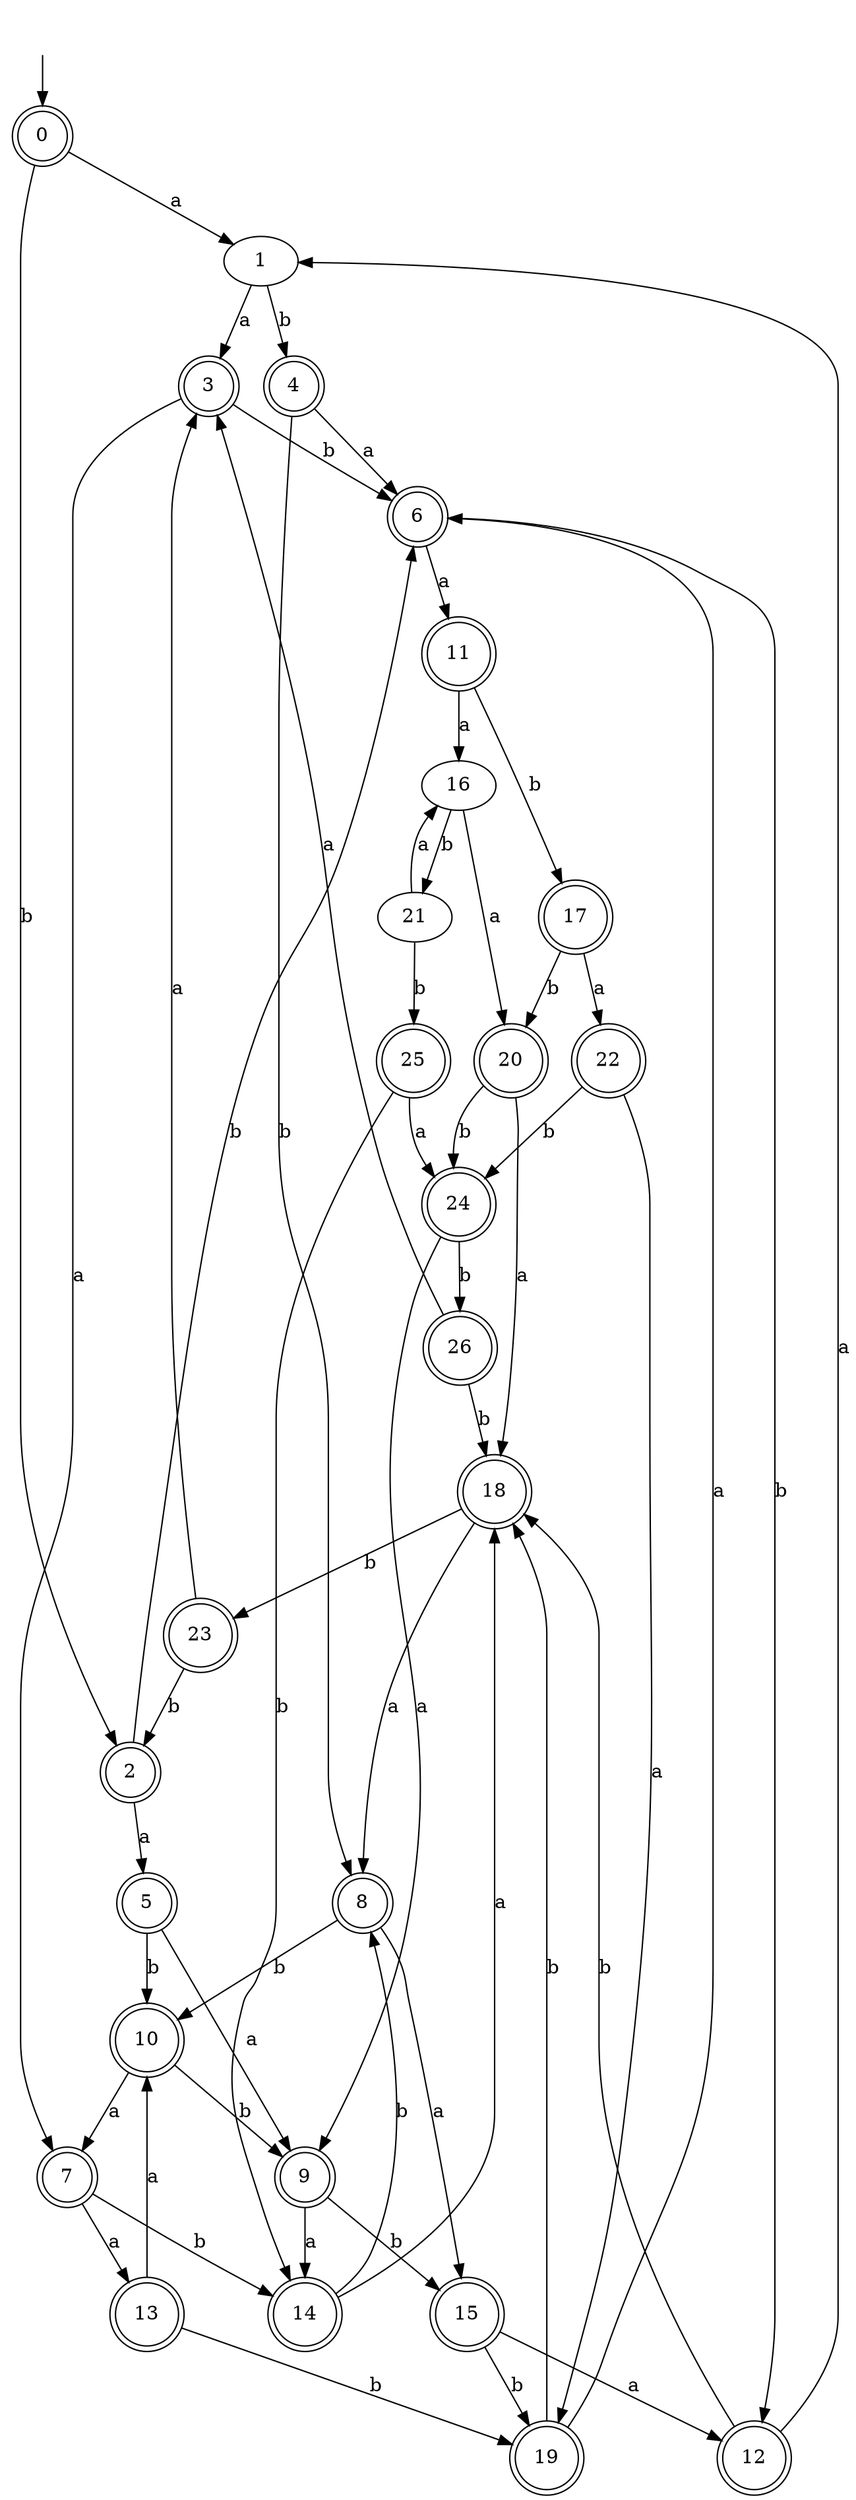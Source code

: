digraph RandomDFA {
  __start0 [label="", shape=none];
  __start0 -> 0 [label=""];
  0 [shape=circle] [shape=doublecircle]
  0 -> 1 [label="a"]
  0 -> 2 [label="b"]
  1
  1 -> 3 [label="a"]
  1 -> 4 [label="b"]
  2 [shape=doublecircle]
  2 -> 5 [label="a"]
  2 -> 6 [label="b"]
  3 [shape=doublecircle]
  3 -> 7 [label="a"]
  3 -> 6 [label="b"]
  4 [shape=doublecircle]
  4 -> 6 [label="a"]
  4 -> 8 [label="b"]
  5 [shape=doublecircle]
  5 -> 9 [label="a"]
  5 -> 10 [label="b"]
  6 [shape=doublecircle]
  6 -> 11 [label="a"]
  6 -> 12 [label="b"]
  7 [shape=doublecircle]
  7 -> 13 [label="a"]
  7 -> 14 [label="b"]
  8 [shape=doublecircle]
  8 -> 15 [label="a"]
  8 -> 10 [label="b"]
  9 [shape=doublecircle]
  9 -> 14 [label="a"]
  9 -> 15 [label="b"]
  10 [shape=doublecircle]
  10 -> 7 [label="a"]
  10 -> 9 [label="b"]
  11 [shape=doublecircle]
  11 -> 16 [label="a"]
  11 -> 17 [label="b"]
  12 [shape=doublecircle]
  12 -> 1 [label="a"]
  12 -> 18 [label="b"]
  13 [shape=doublecircle]
  13 -> 10 [label="a"]
  13 -> 19 [label="b"]
  14 [shape=doublecircle]
  14 -> 18 [label="a"]
  14 -> 8 [label="b"]
  15 [shape=doublecircle]
  15 -> 12 [label="a"]
  15 -> 19 [label="b"]
  16
  16 -> 20 [label="a"]
  16 -> 21 [label="b"]
  17 [shape=doublecircle]
  17 -> 22 [label="a"]
  17 -> 20 [label="b"]
  18 [shape=doublecircle]
  18 -> 8 [label="a"]
  18 -> 23 [label="b"]
  19 [shape=doublecircle]
  19 -> 6 [label="a"]
  19 -> 18 [label="b"]
  20 [shape=doublecircle]
  20 -> 18 [label="a"]
  20 -> 24 [label="b"]
  21
  21 -> 16 [label="a"]
  21 -> 25 [label="b"]
  22 [shape=doublecircle]
  22 -> 19 [label="a"]
  22 -> 24 [label="b"]
  23 [shape=doublecircle]
  23 -> 3 [label="a"]
  23 -> 2 [label="b"]
  24 [shape=doublecircle]
  24 -> 9 [label="a"]
  24 -> 26 [label="b"]
  25 [shape=doublecircle]
  25 -> 24 [label="a"]
  25 -> 14 [label="b"]
  26 [shape=doublecircle]
  26 -> 3 [label="a"]
  26 -> 18 [label="b"]
}
